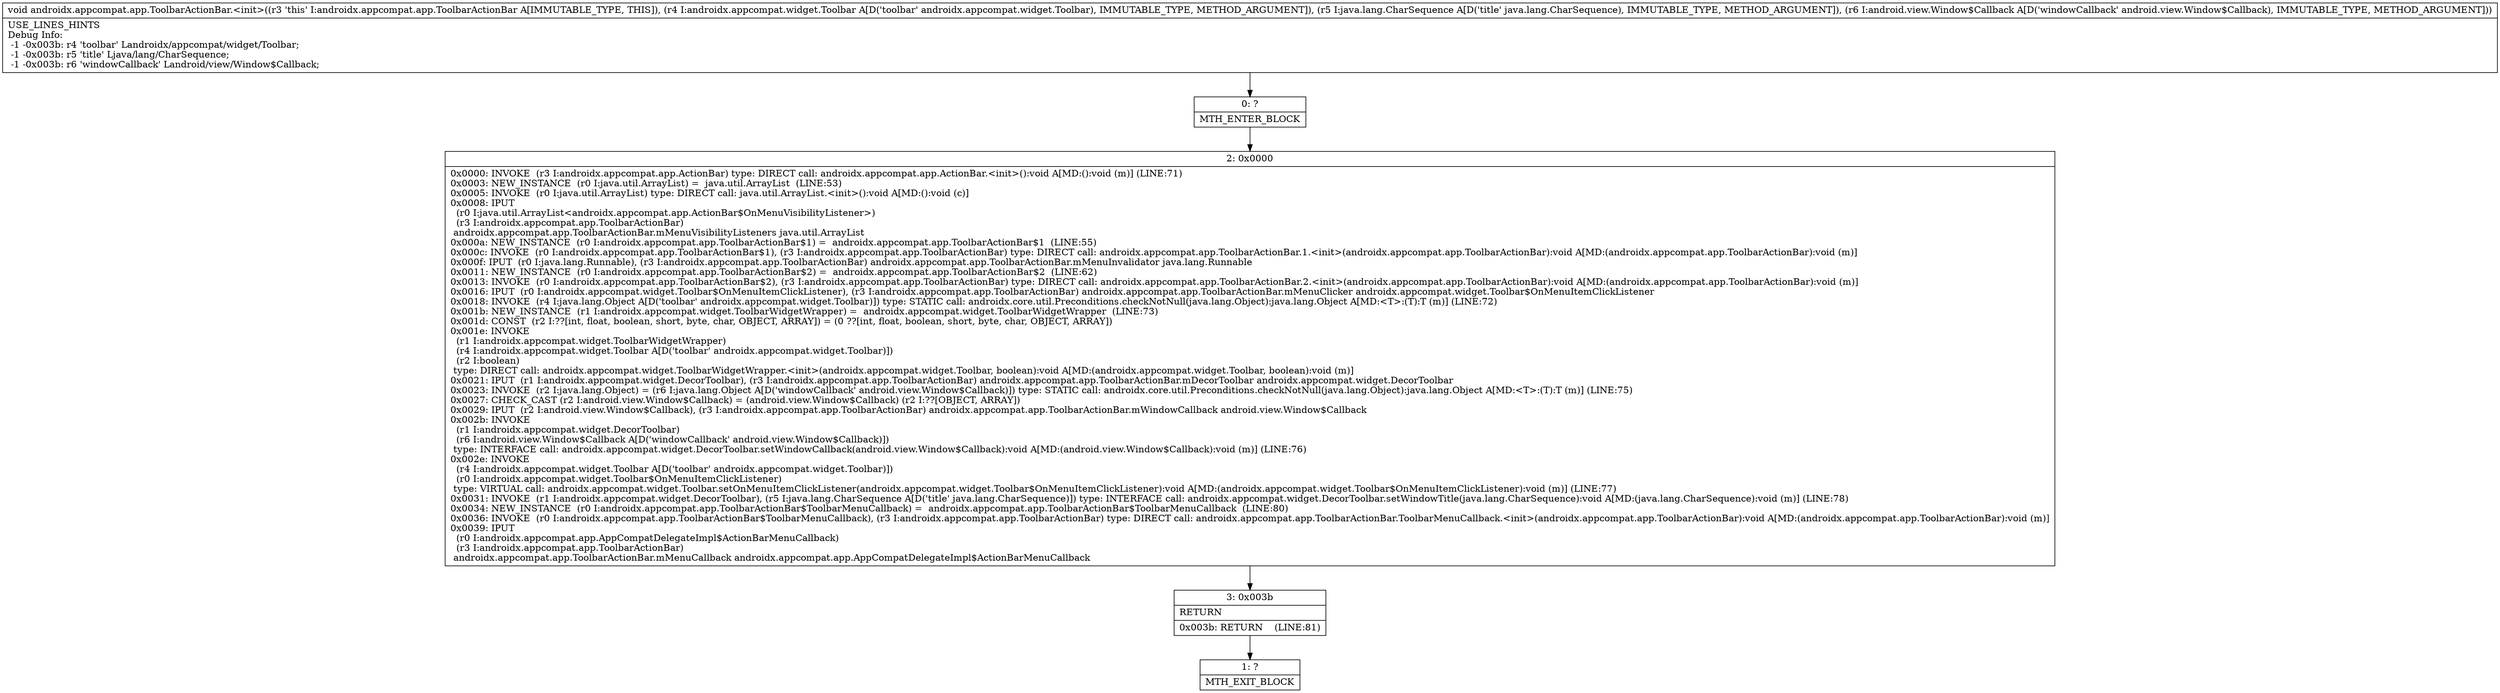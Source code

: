digraph "CFG forandroidx.appcompat.app.ToolbarActionBar.\<init\>(Landroidx\/appcompat\/widget\/Toolbar;Ljava\/lang\/CharSequence;Landroid\/view\/Window$Callback;)V" {
Node_0 [shape=record,label="{0\:\ ?|MTH_ENTER_BLOCK\l}"];
Node_2 [shape=record,label="{2\:\ 0x0000|0x0000: INVOKE  (r3 I:androidx.appcompat.app.ActionBar) type: DIRECT call: androidx.appcompat.app.ActionBar.\<init\>():void A[MD:():void (m)] (LINE:71)\l0x0003: NEW_INSTANCE  (r0 I:java.util.ArrayList) =  java.util.ArrayList  (LINE:53)\l0x0005: INVOKE  (r0 I:java.util.ArrayList) type: DIRECT call: java.util.ArrayList.\<init\>():void A[MD:():void (c)]\l0x0008: IPUT  \l  (r0 I:java.util.ArrayList\<androidx.appcompat.app.ActionBar$OnMenuVisibilityListener\>)\l  (r3 I:androidx.appcompat.app.ToolbarActionBar)\l androidx.appcompat.app.ToolbarActionBar.mMenuVisibilityListeners java.util.ArrayList \l0x000a: NEW_INSTANCE  (r0 I:androidx.appcompat.app.ToolbarActionBar$1) =  androidx.appcompat.app.ToolbarActionBar$1  (LINE:55)\l0x000c: INVOKE  (r0 I:androidx.appcompat.app.ToolbarActionBar$1), (r3 I:androidx.appcompat.app.ToolbarActionBar) type: DIRECT call: androidx.appcompat.app.ToolbarActionBar.1.\<init\>(androidx.appcompat.app.ToolbarActionBar):void A[MD:(androidx.appcompat.app.ToolbarActionBar):void (m)]\l0x000f: IPUT  (r0 I:java.lang.Runnable), (r3 I:androidx.appcompat.app.ToolbarActionBar) androidx.appcompat.app.ToolbarActionBar.mMenuInvalidator java.lang.Runnable \l0x0011: NEW_INSTANCE  (r0 I:androidx.appcompat.app.ToolbarActionBar$2) =  androidx.appcompat.app.ToolbarActionBar$2  (LINE:62)\l0x0013: INVOKE  (r0 I:androidx.appcompat.app.ToolbarActionBar$2), (r3 I:androidx.appcompat.app.ToolbarActionBar) type: DIRECT call: androidx.appcompat.app.ToolbarActionBar.2.\<init\>(androidx.appcompat.app.ToolbarActionBar):void A[MD:(androidx.appcompat.app.ToolbarActionBar):void (m)]\l0x0016: IPUT  (r0 I:androidx.appcompat.widget.Toolbar$OnMenuItemClickListener), (r3 I:androidx.appcompat.app.ToolbarActionBar) androidx.appcompat.app.ToolbarActionBar.mMenuClicker androidx.appcompat.widget.Toolbar$OnMenuItemClickListener \l0x0018: INVOKE  (r4 I:java.lang.Object A[D('toolbar' androidx.appcompat.widget.Toolbar)]) type: STATIC call: androidx.core.util.Preconditions.checkNotNull(java.lang.Object):java.lang.Object A[MD:\<T\>:(T):T (m)] (LINE:72)\l0x001b: NEW_INSTANCE  (r1 I:androidx.appcompat.widget.ToolbarWidgetWrapper) =  androidx.appcompat.widget.ToolbarWidgetWrapper  (LINE:73)\l0x001d: CONST  (r2 I:??[int, float, boolean, short, byte, char, OBJECT, ARRAY]) = (0 ??[int, float, boolean, short, byte, char, OBJECT, ARRAY]) \l0x001e: INVOKE  \l  (r1 I:androidx.appcompat.widget.ToolbarWidgetWrapper)\l  (r4 I:androidx.appcompat.widget.Toolbar A[D('toolbar' androidx.appcompat.widget.Toolbar)])\l  (r2 I:boolean)\l type: DIRECT call: androidx.appcompat.widget.ToolbarWidgetWrapper.\<init\>(androidx.appcompat.widget.Toolbar, boolean):void A[MD:(androidx.appcompat.widget.Toolbar, boolean):void (m)]\l0x0021: IPUT  (r1 I:androidx.appcompat.widget.DecorToolbar), (r3 I:androidx.appcompat.app.ToolbarActionBar) androidx.appcompat.app.ToolbarActionBar.mDecorToolbar androidx.appcompat.widget.DecorToolbar \l0x0023: INVOKE  (r2 I:java.lang.Object) = (r6 I:java.lang.Object A[D('windowCallback' android.view.Window$Callback)]) type: STATIC call: androidx.core.util.Preconditions.checkNotNull(java.lang.Object):java.lang.Object A[MD:\<T\>:(T):T (m)] (LINE:75)\l0x0027: CHECK_CAST (r2 I:android.view.Window$Callback) = (android.view.Window$Callback) (r2 I:??[OBJECT, ARRAY]) \l0x0029: IPUT  (r2 I:android.view.Window$Callback), (r3 I:androidx.appcompat.app.ToolbarActionBar) androidx.appcompat.app.ToolbarActionBar.mWindowCallback android.view.Window$Callback \l0x002b: INVOKE  \l  (r1 I:androidx.appcompat.widget.DecorToolbar)\l  (r6 I:android.view.Window$Callback A[D('windowCallback' android.view.Window$Callback)])\l type: INTERFACE call: androidx.appcompat.widget.DecorToolbar.setWindowCallback(android.view.Window$Callback):void A[MD:(android.view.Window$Callback):void (m)] (LINE:76)\l0x002e: INVOKE  \l  (r4 I:androidx.appcompat.widget.Toolbar A[D('toolbar' androidx.appcompat.widget.Toolbar)])\l  (r0 I:androidx.appcompat.widget.Toolbar$OnMenuItemClickListener)\l type: VIRTUAL call: androidx.appcompat.widget.Toolbar.setOnMenuItemClickListener(androidx.appcompat.widget.Toolbar$OnMenuItemClickListener):void A[MD:(androidx.appcompat.widget.Toolbar$OnMenuItemClickListener):void (m)] (LINE:77)\l0x0031: INVOKE  (r1 I:androidx.appcompat.widget.DecorToolbar), (r5 I:java.lang.CharSequence A[D('title' java.lang.CharSequence)]) type: INTERFACE call: androidx.appcompat.widget.DecorToolbar.setWindowTitle(java.lang.CharSequence):void A[MD:(java.lang.CharSequence):void (m)] (LINE:78)\l0x0034: NEW_INSTANCE  (r0 I:androidx.appcompat.app.ToolbarActionBar$ToolbarMenuCallback) =  androidx.appcompat.app.ToolbarActionBar$ToolbarMenuCallback  (LINE:80)\l0x0036: INVOKE  (r0 I:androidx.appcompat.app.ToolbarActionBar$ToolbarMenuCallback), (r3 I:androidx.appcompat.app.ToolbarActionBar) type: DIRECT call: androidx.appcompat.app.ToolbarActionBar.ToolbarMenuCallback.\<init\>(androidx.appcompat.app.ToolbarActionBar):void A[MD:(androidx.appcompat.app.ToolbarActionBar):void (m)]\l0x0039: IPUT  \l  (r0 I:androidx.appcompat.app.AppCompatDelegateImpl$ActionBarMenuCallback)\l  (r3 I:androidx.appcompat.app.ToolbarActionBar)\l androidx.appcompat.app.ToolbarActionBar.mMenuCallback androidx.appcompat.app.AppCompatDelegateImpl$ActionBarMenuCallback \l}"];
Node_3 [shape=record,label="{3\:\ 0x003b|RETURN\l|0x003b: RETURN    (LINE:81)\l}"];
Node_1 [shape=record,label="{1\:\ ?|MTH_EXIT_BLOCK\l}"];
MethodNode[shape=record,label="{void androidx.appcompat.app.ToolbarActionBar.\<init\>((r3 'this' I:androidx.appcompat.app.ToolbarActionBar A[IMMUTABLE_TYPE, THIS]), (r4 I:androidx.appcompat.widget.Toolbar A[D('toolbar' androidx.appcompat.widget.Toolbar), IMMUTABLE_TYPE, METHOD_ARGUMENT]), (r5 I:java.lang.CharSequence A[D('title' java.lang.CharSequence), IMMUTABLE_TYPE, METHOD_ARGUMENT]), (r6 I:android.view.Window$Callback A[D('windowCallback' android.view.Window$Callback), IMMUTABLE_TYPE, METHOD_ARGUMENT]))  | USE_LINES_HINTS\lDebug Info:\l  \-1 \-0x003b: r4 'toolbar' Landroidx\/appcompat\/widget\/Toolbar;\l  \-1 \-0x003b: r5 'title' Ljava\/lang\/CharSequence;\l  \-1 \-0x003b: r6 'windowCallback' Landroid\/view\/Window$Callback;\l}"];
MethodNode -> Node_0;Node_0 -> Node_2;
Node_2 -> Node_3;
Node_3 -> Node_1;
}

